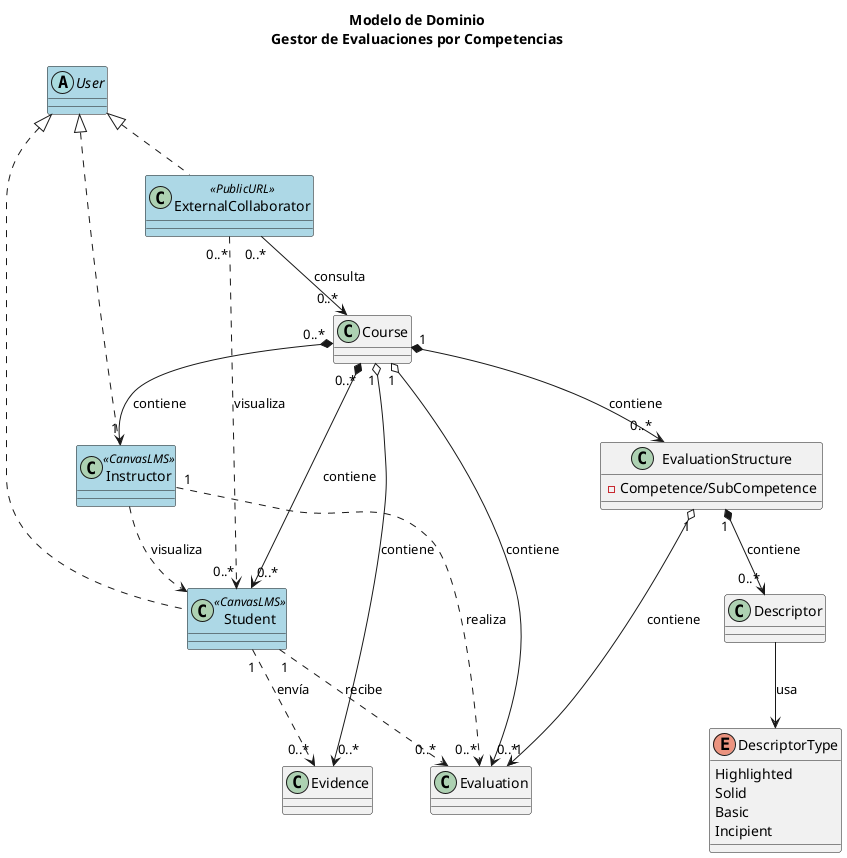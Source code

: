 @startuml

title
  Modelo de Dominio
  Gestor de Evaluaciones por Competencias
end title

'==========================================================================
' 1. Jerarquía de Usuarios con Estereotipos
'==========================================================================
' User es abstracta, y Student e Instructor acceden vía Canvas,
' mientras que ExternalCollaborator accede por URL pública.

abstract class User #lightblue

class Student <<CanvasLMS>> #lightblue
class Instructor <<CanvasLMS>> #lightblue
class ExternalCollaborator <<PublicURL>> #lightblue

User <|.. Student
User <|.. Instructor
User <|.. ExternalCollaborator

'==========================================================================
' 2. Cursos
'==========================================================================
class Course

' Relación Student-Course: muchos a muchos
Course "0..*" *--> "0..*" Student : "contiene"

' Relación Instructor-Course: un Instructor puede impartir varios
' cursos (0..*), pero cada curso solo tiene un Instructor (1).
Course "0..*" *--> "1" Instructor : "contiene"

' Relación ExternalCollaborator-Course: muchos a muchos
ExternalCollaborator "0..*" --> "0..*" Course : "consulta"

'==========================================================================
' 3. Evidencias
'==========================================================================
class Evidence

' Un Student envía evidencias a un Course.
Student "1" ..> "0..*" Evidence : "envía"
Course "1" o--> "0..*" Evidence : "contiene"

'==========================================================================
' 4. Competencias y Descriptores
'==========================================================================
class EvaluationStructure {
    - Competence/SubCompetence
}

enum DescriptorType {
  Highlighted
  Solid
  Basic
  Incipient
}

class Descriptor

' Un Course contiene múltiples Competencias
Course "1" *--> "0..*" EvaluationStructure : "contiene"

' Cada Competencia puede tener varios Descriptors asociados
EvaluationStructure "1" *--> "0..*" Descriptor : "contiene"

Descriptor --> DescriptorType : "usa"

'==========================================================================
' 5. Evaluación de Competencias
'==========================================================================
class Evaluation

' Una evaluación relaciona: Instructor, Student, Competencia y Course.
Instructor "1" ..> "0..*" Evaluation : "realiza"
Student "1" ..> "0..*" Evaluation : "recibe"
EvaluationStructure "1" o--> "1" Evaluation : "contiene"
Course "1" o--> "0..*" Evaluation : "contiene"

'==========================================================================
' 6. Relación explícita ExternalCollaborator - Student
'==========================================================================
' El Colaborador Externo puede ver la lista de Students inscritos en los
' Courses que consulta. Se especifica la cardinalidad, con la nota que
' aclara la restricción (sólo los Students de los cursos que él consulta).

ExternalCollaborator "0..*" ..> "0..*" Student : "visualiza"

Instructor ..> Student : "visualiza"

@enduml
